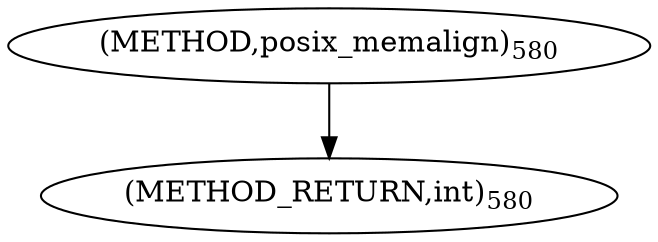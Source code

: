 digraph "posix_memalign" {  
"21808" [label = <(METHOD,posix_memalign)<SUB>580</SUB>> ]
"21812" [label = <(METHOD_RETURN,int)<SUB>580</SUB>> ]
  "21808" -> "21812" 
}
